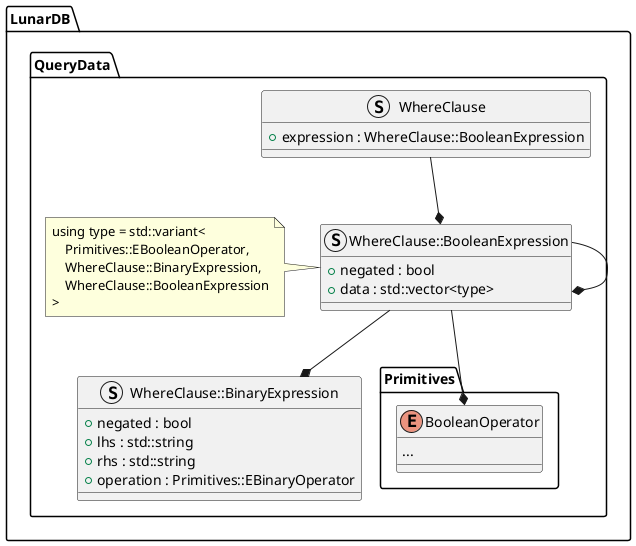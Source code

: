 @startuml WhereClause


namespace LunarDB.QueryData {

struct WhereClause {
    + expression : WhereClause::BooleanExpression
}

struct WhereClause::BooleanExpression {
    + negated : bool
    + data : std::vector<type>
}
note left
using type = std::variant<
    Primitives::EBooleanOperator,
    WhereClause::BinaryExpression,
    WhereClause::BooleanExpression
>
end note

struct WhereClause::BinaryExpression {
    + negated : bool
    + lhs : std::string
    + rhs : std::string
    + operation : Primitives::EBinaryOperator
}

namespace Primitives {

enum BooleanOperator {
    ...
}

}

WhereClause --* WhereClause::BooleanExpression
WhereClause::BooleanExpression --* WhereClause::BinaryExpression
WhereClause::BooleanExpression -* WhereClause::BooleanExpression
WhereClause::BooleanExpression --* BooleanOperator

}

@enduml
